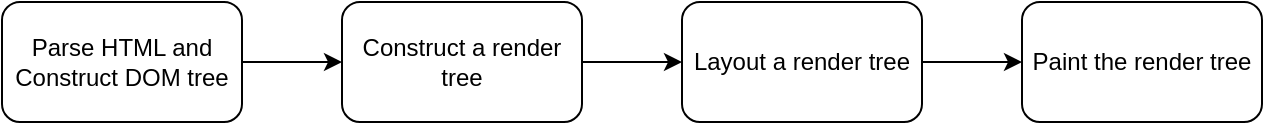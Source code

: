 <mxfile version="20.0.1" type="device"><diagram id="6Kwub0kzP4nxHcalqq7Y" name="Page-1"><mxGraphModel dx="782" dy="478" grid="1" gridSize="10" guides="1" tooltips="1" connect="1" arrows="1" fold="1" page="1" pageScale="1" pageWidth="850" pageHeight="1100" math="0" shadow="0"><root><mxCell id="0"/><mxCell id="1" parent="0"/><mxCell id="bL3oS_IgI7kiJlnONqkw-8" value="" style="group" vertex="1" connectable="0" parent="1"><mxGeometry x="80" y="80" width="630" height="60" as="geometry"/></mxCell><mxCell id="bL3oS_IgI7kiJlnONqkw-1" value="Parse HTML and Construct DOM tree" style="rounded=1;whiteSpace=wrap;html=1;" vertex="1" parent="bL3oS_IgI7kiJlnONqkw-8"><mxGeometry width="120" height="60" as="geometry"/></mxCell><mxCell id="bL3oS_IgI7kiJlnONqkw-2" value="Construct a render tree" style="rounded=1;whiteSpace=wrap;html=1;" vertex="1" parent="bL3oS_IgI7kiJlnONqkw-8"><mxGeometry x="170" width="120" height="60" as="geometry"/></mxCell><mxCell id="bL3oS_IgI7kiJlnONqkw-5" style="edgeStyle=orthogonalEdgeStyle;rounded=0;orthogonalLoop=1;jettySize=auto;html=1;exitX=1;exitY=0.5;exitDx=0;exitDy=0;entryX=0;entryY=0.5;entryDx=0;entryDy=0;" edge="1" parent="bL3oS_IgI7kiJlnONqkw-8" source="bL3oS_IgI7kiJlnONqkw-1" target="bL3oS_IgI7kiJlnONqkw-2"><mxGeometry relative="1" as="geometry"/></mxCell><mxCell id="bL3oS_IgI7kiJlnONqkw-3" value="Paint the render tree" style="rounded=1;whiteSpace=wrap;html=1;" vertex="1" parent="bL3oS_IgI7kiJlnONqkw-8"><mxGeometry x="510" width="120" height="60" as="geometry"/></mxCell><mxCell id="bL3oS_IgI7kiJlnONqkw-7" style="edgeStyle=orthogonalEdgeStyle;rounded=0;orthogonalLoop=1;jettySize=auto;html=1;exitX=1;exitY=0.5;exitDx=0;exitDy=0;entryX=0;entryY=0.5;entryDx=0;entryDy=0;" edge="1" parent="bL3oS_IgI7kiJlnONqkw-8" source="bL3oS_IgI7kiJlnONqkw-4" target="bL3oS_IgI7kiJlnONqkw-3"><mxGeometry relative="1" as="geometry"/></mxCell><mxCell id="bL3oS_IgI7kiJlnONqkw-4" value="Layout a render tree" style="rounded=1;whiteSpace=wrap;html=1;" vertex="1" parent="bL3oS_IgI7kiJlnONqkw-8"><mxGeometry x="340" width="120" height="60" as="geometry"/></mxCell><mxCell id="bL3oS_IgI7kiJlnONqkw-6" style="edgeStyle=orthogonalEdgeStyle;rounded=0;orthogonalLoop=1;jettySize=auto;html=1;exitX=1;exitY=0.5;exitDx=0;exitDy=0;entryX=0;entryY=0.5;entryDx=0;entryDy=0;" edge="1" parent="bL3oS_IgI7kiJlnONqkw-8" source="bL3oS_IgI7kiJlnONqkw-2" target="bL3oS_IgI7kiJlnONqkw-4"><mxGeometry relative="1" as="geometry"/></mxCell></root></mxGraphModel></diagram></mxfile>
